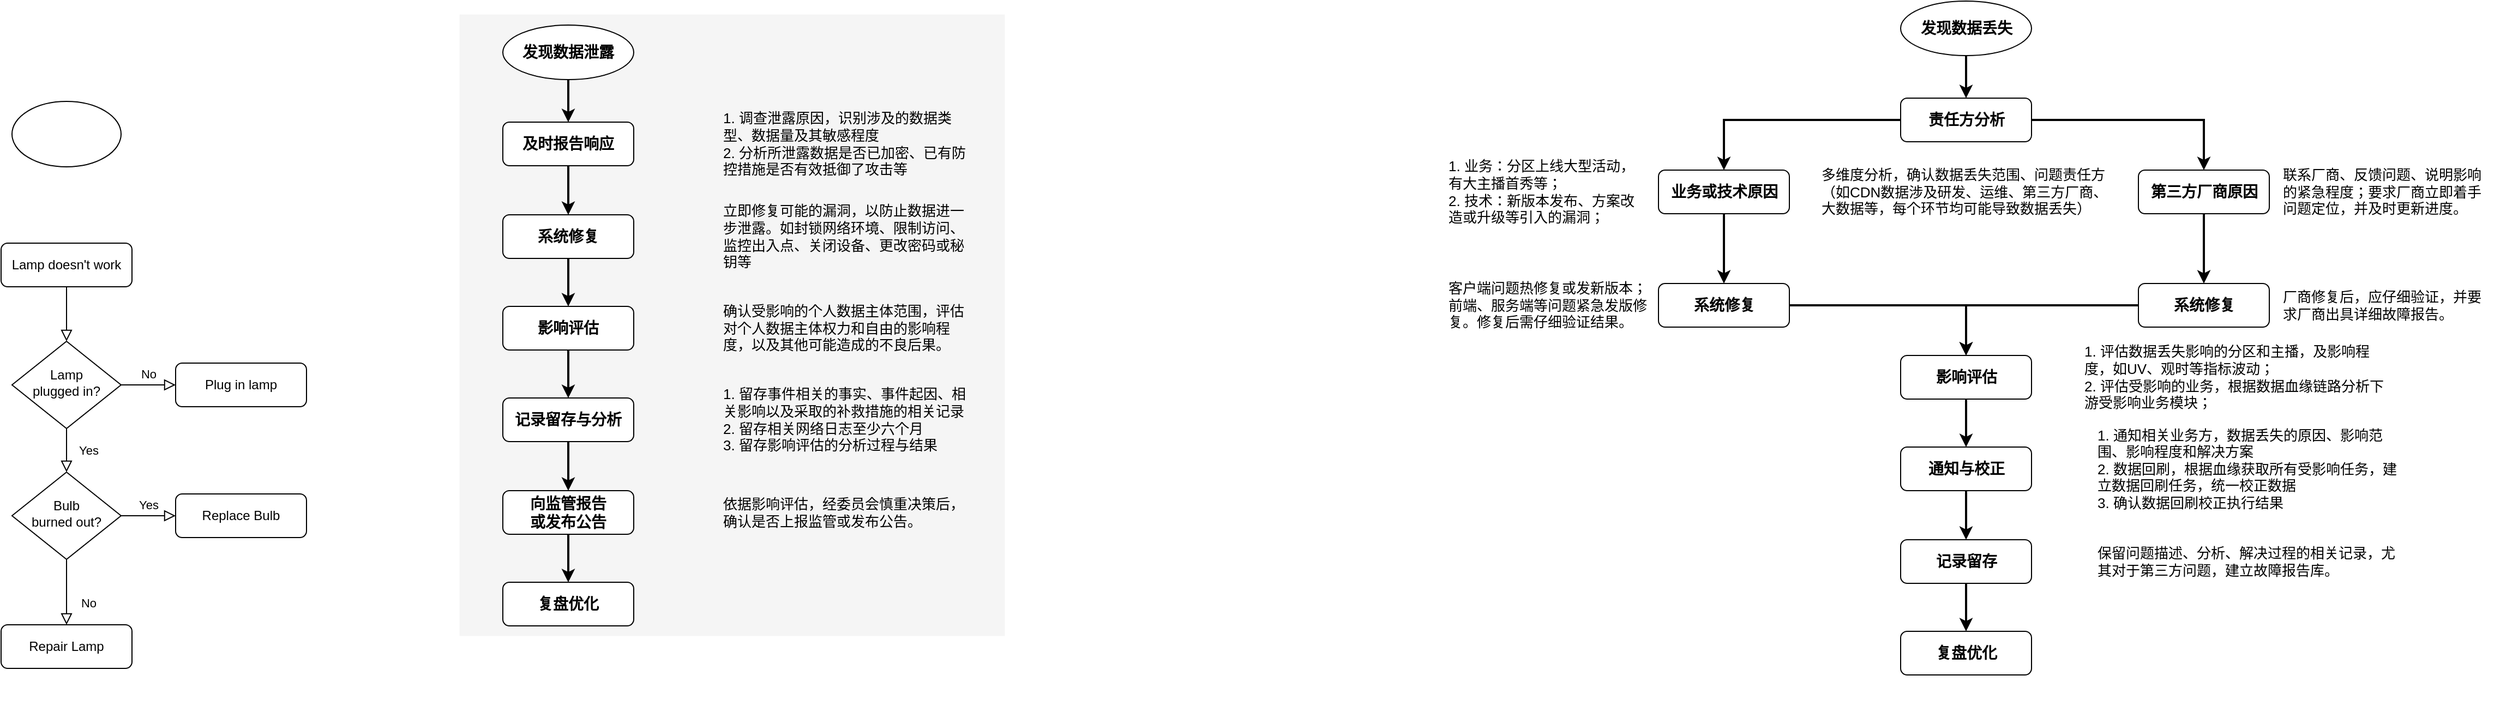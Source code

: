 <mxfile version="20.2.8" type="github">
  <diagram id="C5RBs43oDa-KdzZeNtuy" name="Page-1">
    <mxGraphModel dx="1093" dy="1778" grid="1" gridSize="10" guides="1" tooltips="1" connect="1" arrows="1" fold="1" page="1" pageScale="1" pageWidth="827" pageHeight="1169" math="0" shadow="0">
      <root>
        <mxCell id="WIyWlLk6GJQsqaUBKTNV-0" />
        <mxCell id="WIyWlLk6GJQsqaUBKTNV-1" parent="WIyWlLk6GJQsqaUBKTNV-0" />
        <mxCell id="t33sxJa6h0nzB5QI2sd5-22" value="" style="rounded=0;whiteSpace=wrap;html=1;fontSize=12;glass=0;strokeWidth=0;shadow=0;fillColor=#f5f5f5;fontColor=#333333;strokeColor=none;" vertex="1" parent="WIyWlLk6GJQsqaUBKTNV-1">
          <mxGeometry x="580" y="-130" width="500" height="570" as="geometry" />
        </mxCell>
        <mxCell id="WIyWlLk6GJQsqaUBKTNV-2" value="" style="rounded=0;html=1;jettySize=auto;orthogonalLoop=1;fontSize=11;endArrow=block;endFill=0;endSize=8;strokeWidth=1;shadow=0;labelBackgroundColor=none;edgeStyle=orthogonalEdgeStyle;" parent="WIyWlLk6GJQsqaUBKTNV-1" source="WIyWlLk6GJQsqaUBKTNV-3" target="WIyWlLk6GJQsqaUBKTNV-6" edge="1">
          <mxGeometry relative="1" as="geometry" />
        </mxCell>
        <mxCell id="WIyWlLk6GJQsqaUBKTNV-3" value="Lamp doesn&#39;t work" style="rounded=1;whiteSpace=wrap;html=1;fontSize=12;glass=0;strokeWidth=1;shadow=0;" parent="WIyWlLk6GJQsqaUBKTNV-1" vertex="1">
          <mxGeometry x="160" y="80" width="120" height="40" as="geometry" />
        </mxCell>
        <mxCell id="WIyWlLk6GJQsqaUBKTNV-4" value="Yes" style="rounded=0;html=1;jettySize=auto;orthogonalLoop=1;fontSize=11;endArrow=block;endFill=0;endSize=8;strokeWidth=1;shadow=0;labelBackgroundColor=none;edgeStyle=orthogonalEdgeStyle;" parent="WIyWlLk6GJQsqaUBKTNV-1" source="WIyWlLk6GJQsqaUBKTNV-6" target="WIyWlLk6GJQsqaUBKTNV-10" edge="1">
          <mxGeometry y="20" relative="1" as="geometry">
            <mxPoint as="offset" />
          </mxGeometry>
        </mxCell>
        <mxCell id="WIyWlLk6GJQsqaUBKTNV-5" value="No" style="edgeStyle=orthogonalEdgeStyle;rounded=0;html=1;jettySize=auto;orthogonalLoop=1;fontSize=11;endArrow=block;endFill=0;endSize=8;strokeWidth=1;shadow=0;labelBackgroundColor=none;" parent="WIyWlLk6GJQsqaUBKTNV-1" source="WIyWlLk6GJQsqaUBKTNV-6" target="WIyWlLk6GJQsqaUBKTNV-7" edge="1">
          <mxGeometry y="10" relative="1" as="geometry">
            <mxPoint as="offset" />
          </mxGeometry>
        </mxCell>
        <mxCell id="WIyWlLk6GJQsqaUBKTNV-6" value="Lamp&lt;br&gt;plugged in?" style="rhombus;whiteSpace=wrap;html=1;shadow=0;fontFamily=Helvetica;fontSize=12;align=center;strokeWidth=1;spacing=6;spacingTop=-4;" parent="WIyWlLk6GJQsqaUBKTNV-1" vertex="1">
          <mxGeometry x="170" y="170" width="100" height="80" as="geometry" />
        </mxCell>
        <mxCell id="WIyWlLk6GJQsqaUBKTNV-7" value="Plug in lamp" style="rounded=1;whiteSpace=wrap;html=1;fontSize=12;glass=0;strokeWidth=1;shadow=0;" parent="WIyWlLk6GJQsqaUBKTNV-1" vertex="1">
          <mxGeometry x="320" y="190" width="120" height="40" as="geometry" />
        </mxCell>
        <mxCell id="WIyWlLk6GJQsqaUBKTNV-8" value="No" style="rounded=0;html=1;jettySize=auto;orthogonalLoop=1;fontSize=11;endArrow=block;endFill=0;endSize=8;strokeWidth=1;shadow=0;labelBackgroundColor=none;edgeStyle=orthogonalEdgeStyle;" parent="WIyWlLk6GJQsqaUBKTNV-1" source="WIyWlLk6GJQsqaUBKTNV-10" target="WIyWlLk6GJQsqaUBKTNV-11" edge="1">
          <mxGeometry x="0.333" y="20" relative="1" as="geometry">
            <mxPoint as="offset" />
          </mxGeometry>
        </mxCell>
        <mxCell id="WIyWlLk6GJQsqaUBKTNV-9" value="Yes" style="edgeStyle=orthogonalEdgeStyle;rounded=0;html=1;jettySize=auto;orthogonalLoop=1;fontSize=11;endArrow=block;endFill=0;endSize=8;strokeWidth=1;shadow=0;labelBackgroundColor=none;" parent="WIyWlLk6GJQsqaUBKTNV-1" source="WIyWlLk6GJQsqaUBKTNV-10" target="WIyWlLk6GJQsqaUBKTNV-12" edge="1">
          <mxGeometry y="10" relative="1" as="geometry">
            <mxPoint as="offset" />
          </mxGeometry>
        </mxCell>
        <mxCell id="WIyWlLk6GJQsqaUBKTNV-10" value="Bulb&lt;br&gt;burned out?" style="rhombus;whiteSpace=wrap;html=1;shadow=0;fontFamily=Helvetica;fontSize=12;align=center;strokeWidth=1;spacing=6;spacingTop=-4;" parent="WIyWlLk6GJQsqaUBKTNV-1" vertex="1">
          <mxGeometry x="170" y="290" width="100" height="80" as="geometry" />
        </mxCell>
        <mxCell id="WIyWlLk6GJQsqaUBKTNV-11" value="Repair Lamp" style="rounded=1;whiteSpace=wrap;html=1;fontSize=12;glass=0;strokeWidth=1;shadow=0;" parent="WIyWlLk6GJQsqaUBKTNV-1" vertex="1">
          <mxGeometry x="160" y="430" width="120" height="40" as="geometry" />
        </mxCell>
        <mxCell id="WIyWlLk6GJQsqaUBKTNV-12" value="Replace Bulb" style="rounded=1;whiteSpace=wrap;html=1;fontSize=12;glass=0;strokeWidth=1;shadow=0;" parent="WIyWlLk6GJQsqaUBKTNV-1" vertex="1">
          <mxGeometry x="320" y="310" width="120" height="40" as="geometry" />
        </mxCell>
        <mxCell id="t33sxJa6h0nzB5QI2sd5-0" value="" style="strokeWidth=1;html=1;shape=mxgraph.flowchart.start_1;whiteSpace=wrap;" vertex="1" parent="WIyWlLk6GJQsqaUBKTNV-1">
          <mxGeometry x="170" y="-50" width="100" height="60" as="geometry" />
        </mxCell>
        <mxCell id="t33sxJa6h0nzB5QI2sd5-10" style="edgeStyle=orthogonalEdgeStyle;rounded=0;orthogonalLoop=1;jettySize=auto;html=1;exitX=0.5;exitY=1;exitDx=0;exitDy=0;strokeWidth=2;fontFamily=Helvetica;fontSize=14;" edge="1" parent="WIyWlLk6GJQsqaUBKTNV-1" source="t33sxJa6h0nzB5QI2sd5-1" target="t33sxJa6h0nzB5QI2sd5-3">
          <mxGeometry relative="1" as="geometry" />
        </mxCell>
        <mxCell id="t33sxJa6h0nzB5QI2sd5-1" value="&lt;font style=&quot;font-size: 14px;&quot;&gt;&lt;b&gt;及时报告响应&lt;/b&gt;&lt;/font&gt;" style="rounded=1;whiteSpace=wrap;html=1;fontSize=12;glass=0;strokeWidth=1;shadow=0;" vertex="1" parent="WIyWlLk6GJQsqaUBKTNV-1">
          <mxGeometry x="620" y="-31" width="120" height="40" as="geometry" />
        </mxCell>
        <mxCell id="t33sxJa6h0nzB5QI2sd5-9" style="edgeStyle=orthogonalEdgeStyle;rounded=0;orthogonalLoop=1;jettySize=auto;html=1;exitX=0.5;exitY=1;exitDx=0;exitDy=0;exitPerimeter=0;fontFamily=Helvetica;fontSize=14;strokeWidth=2;" edge="1" parent="WIyWlLk6GJQsqaUBKTNV-1" source="t33sxJa6h0nzB5QI2sd5-2" target="t33sxJa6h0nzB5QI2sd5-1">
          <mxGeometry relative="1" as="geometry" />
        </mxCell>
        <mxCell id="t33sxJa6h0nzB5QI2sd5-2" value="&lt;font style=&quot;font-size: 14px;&quot;&gt;&lt;b style=&quot;&quot;&gt;发现数据泄露&lt;/b&gt;&lt;/font&gt;" style="strokeWidth=1;html=1;shape=mxgraph.flowchart.start_1;whiteSpace=wrap;" vertex="1" parent="WIyWlLk6GJQsqaUBKTNV-1">
          <mxGeometry x="620" y="-120" width="120" height="50" as="geometry" />
        </mxCell>
        <mxCell id="t33sxJa6h0nzB5QI2sd5-11" style="edgeStyle=orthogonalEdgeStyle;rounded=0;orthogonalLoop=1;jettySize=auto;html=1;exitX=0.5;exitY=1;exitDx=0;exitDy=0;entryX=0.5;entryY=0;entryDx=0;entryDy=0;strokeWidth=2;fontFamily=Helvetica;fontSize=14;" edge="1" parent="WIyWlLk6GJQsqaUBKTNV-1" source="t33sxJa6h0nzB5QI2sd5-3" target="t33sxJa6h0nzB5QI2sd5-4">
          <mxGeometry relative="1" as="geometry" />
        </mxCell>
        <mxCell id="t33sxJa6h0nzB5QI2sd5-3" value="&lt;font style=&quot;font-size: 14px;&quot;&gt;&lt;b&gt;系统修复&lt;/b&gt;&lt;/font&gt;" style="rounded=1;whiteSpace=wrap;html=1;fontSize=12;glass=0;strokeWidth=1;shadow=0;" vertex="1" parent="WIyWlLk6GJQsqaUBKTNV-1">
          <mxGeometry x="620" y="54" width="120" height="40" as="geometry" />
        </mxCell>
        <mxCell id="t33sxJa6h0nzB5QI2sd5-15" style="edgeStyle=orthogonalEdgeStyle;rounded=0;orthogonalLoop=1;jettySize=auto;html=1;exitX=0.5;exitY=1;exitDx=0;exitDy=0;strokeWidth=2;fontFamily=Helvetica;fontSize=14;" edge="1" parent="WIyWlLk6GJQsqaUBKTNV-1" source="t33sxJa6h0nzB5QI2sd5-4" target="t33sxJa6h0nzB5QI2sd5-5">
          <mxGeometry relative="1" as="geometry" />
        </mxCell>
        <mxCell id="t33sxJa6h0nzB5QI2sd5-4" value="&lt;font style=&quot;font-size: 14px;&quot;&gt;&lt;b&gt;影响评估&lt;/b&gt;&lt;/font&gt;" style="rounded=1;whiteSpace=wrap;html=1;fontSize=12;glass=0;strokeWidth=1;shadow=0;" vertex="1" parent="WIyWlLk6GJQsqaUBKTNV-1">
          <mxGeometry x="620" y="138" width="120" height="40" as="geometry" />
        </mxCell>
        <mxCell id="t33sxJa6h0nzB5QI2sd5-13" style="edgeStyle=orthogonalEdgeStyle;rounded=0;orthogonalLoop=1;jettySize=auto;html=1;exitX=0.5;exitY=1;exitDx=0;exitDy=0;entryX=0.5;entryY=0;entryDx=0;entryDy=0;strokeWidth=2;fontFamily=Helvetica;fontSize=14;" edge="1" parent="WIyWlLk6GJQsqaUBKTNV-1" source="t33sxJa6h0nzB5QI2sd5-5" target="t33sxJa6h0nzB5QI2sd5-6">
          <mxGeometry relative="1" as="geometry" />
        </mxCell>
        <mxCell id="t33sxJa6h0nzB5QI2sd5-5" value="&lt;font style=&quot;font-size: 14px;&quot;&gt;&lt;b&gt;记录留存与分析&lt;/b&gt;&lt;/font&gt;" style="rounded=1;whiteSpace=wrap;html=1;fontSize=12;glass=0;strokeWidth=1;shadow=0;" vertex="1" parent="WIyWlLk6GJQsqaUBKTNV-1">
          <mxGeometry x="620" y="222" width="120" height="40" as="geometry" />
        </mxCell>
        <mxCell id="t33sxJa6h0nzB5QI2sd5-14" style="edgeStyle=orthogonalEdgeStyle;rounded=0;orthogonalLoop=1;jettySize=auto;html=1;exitX=0.5;exitY=1;exitDx=0;exitDy=0;strokeWidth=2;fontFamily=Helvetica;fontSize=14;" edge="1" parent="WIyWlLk6GJQsqaUBKTNV-1" source="t33sxJa6h0nzB5QI2sd5-6" target="t33sxJa6h0nzB5QI2sd5-7">
          <mxGeometry relative="1" as="geometry" />
        </mxCell>
        <mxCell id="t33sxJa6h0nzB5QI2sd5-6" value="&lt;font style=&quot;font-size: 14px;&quot;&gt;&lt;b&gt;向监管报告&lt;br&gt;或发布公告&lt;/b&gt;&lt;/font&gt;" style="rounded=1;whiteSpace=wrap;html=1;fontSize=12;glass=0;strokeWidth=1;shadow=0;" vertex="1" parent="WIyWlLk6GJQsqaUBKTNV-1">
          <mxGeometry x="620" y="307" width="120" height="40" as="geometry" />
        </mxCell>
        <mxCell id="t33sxJa6h0nzB5QI2sd5-7" value="&lt;span style=&quot;font-size: 14px;&quot;&gt;&lt;b&gt;复盘优化&lt;/b&gt;&lt;/span&gt;" style="rounded=1;whiteSpace=wrap;html=1;fontSize=12;glass=0;strokeWidth=1;shadow=0;" vertex="1" parent="WIyWlLk6GJQsqaUBKTNV-1">
          <mxGeometry x="620" y="391" width="120" height="40" as="geometry" />
        </mxCell>
        <mxCell id="t33sxJa6h0nzB5QI2sd5-17" value="&lt;font style=&quot;font-size: 13px;&quot;&gt;1. 调查泄露原因，识别涉及的数据类型、数据量及其敏感程度&lt;br style=&quot;font-size: 13px;&quot;&gt;2. 分析所泄露数据是否已加密、已有防控措施是否有效抵御了攻击等&lt;/font&gt;" style="rounded=1;whiteSpace=wrap;html=1;fontSize=13;glass=0;strokeWidth=1;shadow=0;align=left;strokeColor=none;fillColor=none;" vertex="1" parent="WIyWlLk6GJQsqaUBKTNV-1">
          <mxGeometry x="820" y="-41" width="230" height="60" as="geometry" />
        </mxCell>
        <mxCell id="t33sxJa6h0nzB5QI2sd5-18" value="&lt;span style=&quot;font-size: 13px;&quot;&gt;立即修复可能的漏洞，以防止数据进一步泄露。如封锁网络环境、限制访问、监控出入点、关闭设备、更改密码或秘钥等&lt;/span&gt;" style="rounded=1;whiteSpace=wrap;html=1;fontSize=13;glass=0;strokeWidth=1;shadow=0;align=left;strokeColor=none;fillColor=none;" vertex="1" parent="WIyWlLk6GJQsqaUBKTNV-1">
          <mxGeometry x="820" y="44" width="230" height="60" as="geometry" />
        </mxCell>
        <mxCell id="t33sxJa6h0nzB5QI2sd5-19" value="确认受影响的个人数据主体范围，评估对个人数据主体权力和自由的影响程度，以及其他可能造成的不良后果。" style="rounded=1;whiteSpace=wrap;html=1;fontSize=13;glass=0;strokeWidth=1;shadow=0;align=left;strokeColor=none;fillColor=none;" vertex="1" parent="WIyWlLk6GJQsqaUBKTNV-1">
          <mxGeometry x="820" y="128" width="230" height="60" as="geometry" />
        </mxCell>
        <mxCell id="t33sxJa6h0nzB5QI2sd5-20" value="1. 留存事件相关的事实、事件起因、相关影响以及采取的补救措施的相关记录&lt;br style=&quot;font-size: 13px;&quot;&gt;2. 留存相关网络日志至少六个月&lt;br style=&quot;font-size: 13px;&quot;&gt;3. 留存影响评估的分析过程与结果" style="rounded=1;whiteSpace=wrap;html=1;fontSize=13;glass=0;strokeWidth=1;shadow=0;align=left;strokeColor=none;fillColor=none;" vertex="1" parent="WIyWlLk6GJQsqaUBKTNV-1">
          <mxGeometry x="820" y="212" width="230" height="60" as="geometry" />
        </mxCell>
        <mxCell id="t33sxJa6h0nzB5QI2sd5-21" value="依据影响评估，经委员会慎重决策后，确认是否上报监管或发布公告。" style="rounded=1;whiteSpace=wrap;html=1;fontSize=13;glass=0;strokeWidth=1;shadow=0;align=left;strokeColor=none;fillColor=none;" vertex="1" parent="WIyWlLk6GJQsqaUBKTNV-1">
          <mxGeometry x="820" y="297" width="230" height="60" as="geometry" />
        </mxCell>
        <mxCell id="t33sxJa6h0nzB5QI2sd5-24" value="" style="rounded=0;whiteSpace=wrap;html=1;fontSize=12;glass=0;strokeWidth=0;shadow=0;fillColor=none;fontColor=#333333;strokeColor=none;" vertex="1" parent="WIyWlLk6GJQsqaUBKTNV-1">
          <mxGeometry x="1670" y="-130" width="780" height="650" as="geometry" />
        </mxCell>
        <mxCell id="t33sxJa6h0nzB5QI2sd5-46" style="edgeStyle=orthogonalEdgeStyle;rounded=0;orthogonalLoop=1;jettySize=auto;html=1;exitX=1;exitY=0.5;exitDx=0;exitDy=0;entryX=0.5;entryY=0;entryDx=0;entryDy=0;strokeWidth=2;fontFamily=Helvetica;fontSize=13;" edge="1" parent="WIyWlLk6GJQsqaUBKTNV-1" source="t33sxJa6h0nzB5QI2sd5-26" target="t33sxJa6h0nzB5QI2sd5-44">
          <mxGeometry relative="1" as="geometry" />
        </mxCell>
        <mxCell id="t33sxJa6h0nzB5QI2sd5-47" style="edgeStyle=orthogonalEdgeStyle;rounded=0;orthogonalLoop=1;jettySize=auto;html=1;exitX=0;exitY=0.5;exitDx=0;exitDy=0;strokeWidth=2;fontFamily=Helvetica;fontSize=13;" edge="1" parent="WIyWlLk6GJQsqaUBKTNV-1" source="t33sxJa6h0nzB5QI2sd5-26" target="t33sxJa6h0nzB5QI2sd5-43">
          <mxGeometry relative="1" as="geometry" />
        </mxCell>
        <mxCell id="t33sxJa6h0nzB5QI2sd5-26" value="&lt;font style=&quot;font-size: 14px;&quot;&gt;&lt;b&gt;责任方分析&lt;/b&gt;&lt;/font&gt;" style="rounded=1;whiteSpace=wrap;html=1;fontSize=12;glass=0;strokeWidth=1;shadow=0;" vertex="1" parent="WIyWlLk6GJQsqaUBKTNV-1">
          <mxGeometry x="1901.5" y="-53" width="120" height="40" as="geometry" />
        </mxCell>
        <mxCell id="t33sxJa6h0nzB5QI2sd5-27" style="edgeStyle=orthogonalEdgeStyle;rounded=0;orthogonalLoop=1;jettySize=auto;html=1;exitX=0.5;exitY=1;exitDx=0;exitDy=0;exitPerimeter=0;fontFamily=Helvetica;fontSize=14;strokeWidth=2;" edge="1" source="t33sxJa6h0nzB5QI2sd5-28" target="t33sxJa6h0nzB5QI2sd5-26" parent="WIyWlLk6GJQsqaUBKTNV-1">
          <mxGeometry relative="1" as="geometry" />
        </mxCell>
        <mxCell id="t33sxJa6h0nzB5QI2sd5-28" value="&lt;font style=&quot;font-size: 14px;&quot;&gt;&lt;b style=&quot;&quot;&gt;发现数据丢失&lt;/b&gt;&lt;/font&gt;" style="strokeWidth=1;html=1;shape=mxgraph.flowchart.start_1;whiteSpace=wrap;" vertex="1" parent="WIyWlLk6GJQsqaUBKTNV-1">
          <mxGeometry x="1901.5" y="-142" width="120" height="50" as="geometry" />
        </mxCell>
        <mxCell id="t33sxJa6h0nzB5QI2sd5-51" style="edgeStyle=orthogonalEdgeStyle;rounded=0;orthogonalLoop=1;jettySize=auto;html=1;exitX=0;exitY=0.5;exitDx=0;exitDy=0;entryX=0.5;entryY=0;entryDx=0;entryDy=0;strokeWidth=2;fontFamily=Helvetica;fontSize=13;" edge="1" parent="WIyWlLk6GJQsqaUBKTNV-1" source="t33sxJa6h0nzB5QI2sd5-30" target="t33sxJa6h0nzB5QI2sd5-32">
          <mxGeometry relative="1" as="geometry" />
        </mxCell>
        <mxCell id="t33sxJa6h0nzB5QI2sd5-30" value="&lt;font style=&quot;font-size: 14px;&quot;&gt;&lt;b&gt;系统修复&lt;/b&gt;&lt;/font&gt;" style="rounded=1;whiteSpace=wrap;html=1;fontSize=12;glass=0;strokeWidth=1;shadow=0;" vertex="1" parent="WIyWlLk6GJQsqaUBKTNV-1">
          <mxGeometry x="2119.5" y="117" width="120" height="40" as="geometry" />
        </mxCell>
        <mxCell id="t33sxJa6h0nzB5QI2sd5-31" style="edgeStyle=orthogonalEdgeStyle;rounded=0;orthogonalLoop=1;jettySize=auto;html=1;exitX=0.5;exitY=1;exitDx=0;exitDy=0;strokeWidth=2;fontFamily=Helvetica;fontSize=14;" edge="1" source="t33sxJa6h0nzB5QI2sd5-32" target="t33sxJa6h0nzB5QI2sd5-34" parent="WIyWlLk6GJQsqaUBKTNV-1">
          <mxGeometry relative="1" as="geometry" />
        </mxCell>
        <mxCell id="t33sxJa6h0nzB5QI2sd5-32" value="&lt;font style=&quot;font-size: 14px;&quot;&gt;&lt;b&gt;影响评估&lt;/b&gt;&lt;/font&gt;" style="rounded=1;whiteSpace=wrap;html=1;fontSize=12;glass=0;strokeWidth=1;shadow=0;" vertex="1" parent="WIyWlLk6GJQsqaUBKTNV-1">
          <mxGeometry x="1901.5" y="183" width="120" height="40" as="geometry" />
        </mxCell>
        <mxCell id="t33sxJa6h0nzB5QI2sd5-33" style="edgeStyle=orthogonalEdgeStyle;rounded=0;orthogonalLoop=1;jettySize=auto;html=1;exitX=0.5;exitY=1;exitDx=0;exitDy=0;entryX=0.5;entryY=0;entryDx=0;entryDy=0;strokeWidth=2;fontFamily=Helvetica;fontSize=14;" edge="1" source="t33sxJa6h0nzB5QI2sd5-34" target="t33sxJa6h0nzB5QI2sd5-36" parent="WIyWlLk6GJQsqaUBKTNV-1">
          <mxGeometry relative="1" as="geometry" />
        </mxCell>
        <mxCell id="t33sxJa6h0nzB5QI2sd5-34" value="&lt;font style=&quot;font-size: 14px;&quot;&gt;&lt;b&gt;通知与校正&lt;/b&gt;&lt;/font&gt;" style="rounded=1;whiteSpace=wrap;html=1;fontSize=12;glass=0;strokeWidth=1;shadow=0;" vertex="1" parent="WIyWlLk6GJQsqaUBKTNV-1">
          <mxGeometry x="1901.5" y="267" width="120" height="40" as="geometry" />
        </mxCell>
        <mxCell id="t33sxJa6h0nzB5QI2sd5-35" style="edgeStyle=orthogonalEdgeStyle;rounded=0;orthogonalLoop=1;jettySize=auto;html=1;exitX=0.5;exitY=1;exitDx=0;exitDy=0;strokeWidth=2;fontFamily=Helvetica;fontSize=14;" edge="1" source="t33sxJa6h0nzB5QI2sd5-36" target="t33sxJa6h0nzB5QI2sd5-37" parent="WIyWlLk6GJQsqaUBKTNV-1">
          <mxGeometry relative="1" as="geometry" />
        </mxCell>
        <mxCell id="t33sxJa6h0nzB5QI2sd5-36" value="&lt;span style=&quot;font-size: 14px;&quot;&gt;&lt;b&gt;记录留存&lt;/b&gt;&lt;/span&gt;" style="rounded=1;whiteSpace=wrap;html=1;fontSize=12;glass=0;strokeWidth=1;shadow=0;" vertex="1" parent="WIyWlLk6GJQsqaUBKTNV-1">
          <mxGeometry x="1901.5" y="352" width="120" height="40" as="geometry" />
        </mxCell>
        <mxCell id="t33sxJa6h0nzB5QI2sd5-37" value="&lt;span style=&quot;font-size: 14px;&quot;&gt;&lt;b&gt;复盘优化&lt;/b&gt;&lt;/span&gt;" style="rounded=1;whiteSpace=wrap;html=1;fontSize=12;glass=0;strokeWidth=1;shadow=0;" vertex="1" parent="WIyWlLk6GJQsqaUBKTNV-1">
          <mxGeometry x="1901.5" y="436" width="120" height="40" as="geometry" />
        </mxCell>
        <mxCell id="t33sxJa6h0nzB5QI2sd5-48" style="edgeStyle=orthogonalEdgeStyle;rounded=0;orthogonalLoop=1;jettySize=auto;html=1;exitX=0.5;exitY=1;exitDx=0;exitDy=0;entryX=0.5;entryY=0;entryDx=0;entryDy=0;strokeWidth=2;fontFamily=Helvetica;fontSize=13;" edge="1" parent="WIyWlLk6GJQsqaUBKTNV-1" source="t33sxJa6h0nzB5QI2sd5-43" target="t33sxJa6h0nzB5QI2sd5-45">
          <mxGeometry relative="1" as="geometry" />
        </mxCell>
        <mxCell id="t33sxJa6h0nzB5QI2sd5-43" value="&lt;font style=&quot;font-size: 14px;&quot;&gt;&lt;b&gt;业务或技术原因&lt;/b&gt;&lt;/font&gt;" style="rounded=1;whiteSpace=wrap;html=1;fontSize=12;glass=0;strokeWidth=1;shadow=0;" vertex="1" parent="WIyWlLk6GJQsqaUBKTNV-1">
          <mxGeometry x="1679.5" y="13" width="120" height="40" as="geometry" />
        </mxCell>
        <mxCell id="t33sxJa6h0nzB5QI2sd5-50" style="edgeStyle=orthogonalEdgeStyle;rounded=0;orthogonalLoop=1;jettySize=auto;html=1;exitX=0.5;exitY=1;exitDx=0;exitDy=0;entryX=0.5;entryY=0;entryDx=0;entryDy=0;strokeWidth=2;fontFamily=Helvetica;fontSize=13;" edge="1" parent="WIyWlLk6GJQsqaUBKTNV-1" source="t33sxJa6h0nzB5QI2sd5-44" target="t33sxJa6h0nzB5QI2sd5-30">
          <mxGeometry relative="1" as="geometry" />
        </mxCell>
        <mxCell id="t33sxJa6h0nzB5QI2sd5-44" value="&lt;font style=&quot;font-size: 14px;&quot;&gt;&lt;b&gt;第三方厂商原因&lt;/b&gt;&lt;/font&gt;" style="rounded=1;whiteSpace=wrap;html=1;fontSize=12;glass=0;strokeWidth=1;shadow=0;" vertex="1" parent="WIyWlLk6GJQsqaUBKTNV-1">
          <mxGeometry x="2119.5" y="13" width="120" height="40" as="geometry" />
        </mxCell>
        <mxCell id="t33sxJa6h0nzB5QI2sd5-49" style="edgeStyle=orthogonalEdgeStyle;rounded=0;orthogonalLoop=1;jettySize=auto;html=1;exitX=1;exitY=0.5;exitDx=0;exitDy=0;entryX=0.5;entryY=0;entryDx=0;entryDy=0;strokeWidth=2;fontFamily=Helvetica;fontSize=13;" edge="1" parent="WIyWlLk6GJQsqaUBKTNV-1" source="t33sxJa6h0nzB5QI2sd5-45" target="t33sxJa6h0nzB5QI2sd5-32">
          <mxGeometry relative="1" as="geometry" />
        </mxCell>
        <mxCell id="t33sxJa6h0nzB5QI2sd5-45" value="&lt;font style=&quot;font-size: 14px;&quot;&gt;&lt;b&gt;系统修复&lt;/b&gt;&lt;/font&gt;" style="rounded=1;whiteSpace=wrap;html=1;fontSize=12;glass=0;strokeWidth=1;shadow=0;" vertex="1" parent="WIyWlLk6GJQsqaUBKTNV-1">
          <mxGeometry x="1679.5" y="117" width="120" height="40" as="geometry" />
        </mxCell>
        <mxCell id="t33sxJa6h0nzB5QI2sd5-52" value="多维度分析，确认数据丢失范围、问题责任方（如CDN数据涉及研发、运维、第三方厂商、大数据等，每个环节均可能导致数据丢失）" style="rounded=1;whiteSpace=wrap;html=1;fontSize=13;glass=0;strokeWidth=1;shadow=0;align=left;strokeColor=none;fillColor=none;" vertex="1" parent="WIyWlLk6GJQsqaUBKTNV-1">
          <mxGeometry x="1826.5" y="3" width="270" height="60" as="geometry" />
        </mxCell>
        <mxCell id="t33sxJa6h0nzB5QI2sd5-56" value="&lt;div&gt;1. 业务：分区上线大型活动，有大主播首秀等；&lt;/div&gt;&lt;div&gt;2. 技术：新版本发布、方案改造或升级等引入的漏洞；&lt;/div&gt;" style="rounded=1;whiteSpace=wrap;html=1;fontSize=13;glass=0;strokeWidth=1;shadow=0;align=left;strokeColor=none;fillColor=none;" vertex="1" parent="WIyWlLk6GJQsqaUBKTNV-1">
          <mxGeometry x="1485" y="3" width="184" height="60" as="geometry" />
        </mxCell>
        <mxCell id="t33sxJa6h0nzB5QI2sd5-58" value="&lt;div&gt;1. 评估数据丢失影响的分区和主播，及影响程度，如UV、观时等指标波动；&lt;/div&gt;&lt;div&gt;2. 评估受影响的业务，根据数据血缘链路分析下游受影响业务模块；&lt;/div&gt;" style="rounded=1;whiteSpace=wrap;html=1;fontSize=13;glass=0;strokeWidth=1;shadow=0;align=left;strokeColor=none;fillColor=none;" vertex="1" parent="WIyWlLk6GJQsqaUBKTNV-1">
          <mxGeometry x="2068" y="173" width="282" height="60" as="geometry" />
        </mxCell>
        <mxCell id="t33sxJa6h0nzB5QI2sd5-59" value="&lt;div&gt;1. 通知相关业务方，数据丢失的原因、影响范围、影响程度和解决方案&lt;/div&gt;&lt;div&gt;2. 数据回刷，根据血缘获取所有受影响任务，建立数据回刷任务，统一校正数据&lt;/div&gt;&lt;div&gt;3. 确认数据回刷校正执行结果&lt;/div&gt;" style="rounded=1;whiteSpace=wrap;html=1;fontSize=13;glass=0;strokeWidth=1;shadow=0;align=left;strokeColor=none;fillColor=none;" vertex="1" parent="WIyWlLk6GJQsqaUBKTNV-1">
          <mxGeometry x="2080" y="257" width="280" height="60" as="geometry" />
        </mxCell>
        <mxCell id="t33sxJa6h0nzB5QI2sd5-60" value="保留问题描述、分析、解决过程的相关记录，尤其对于第三方问题，建立故障报告库。" style="rounded=1;whiteSpace=wrap;html=1;fontSize=13;glass=0;strokeWidth=1;shadow=0;align=left;strokeColor=none;fillColor=none;" vertex="1" parent="WIyWlLk6GJQsqaUBKTNV-1">
          <mxGeometry x="2080" y="342" width="280" height="60" as="geometry" />
        </mxCell>
        <mxCell id="t33sxJa6h0nzB5QI2sd5-61" value="客户端问题热修复或发新版本；前端、服务端等问题紧急发版修复。修复后需仔细验证结果。" style="rounded=1;whiteSpace=wrap;html=1;fontSize=13;glass=0;strokeWidth=1;shadow=0;align=left;strokeColor=none;fillColor=none;" vertex="1" parent="WIyWlLk6GJQsqaUBKTNV-1">
          <mxGeometry x="1485" y="107" width="184" height="60" as="geometry" />
        </mxCell>
        <mxCell id="t33sxJa6h0nzB5QI2sd5-62" value="联系厂商、反馈问题、说明影响的紧急程度；要求厂商立即着手问题定位，并及时更新进度。" style="rounded=1;whiteSpace=wrap;html=1;fontSize=13;glass=0;strokeWidth=1;shadow=0;align=left;strokeColor=none;fillColor=none;" vertex="1" parent="WIyWlLk6GJQsqaUBKTNV-1">
          <mxGeometry x="2250" y="3" width="184" height="60" as="geometry" />
        </mxCell>
        <mxCell id="t33sxJa6h0nzB5QI2sd5-65" value="厂商修复后，应仔细验证，并要求厂商出具详细故障报告。" style="rounded=1;whiteSpace=wrap;html=1;fontSize=13;glass=0;strokeWidth=1;shadow=0;align=left;strokeColor=none;fillColor=none;" vertex="1" parent="WIyWlLk6GJQsqaUBKTNV-1">
          <mxGeometry x="2250" y="107" width="184" height="60" as="geometry" />
        </mxCell>
      </root>
    </mxGraphModel>
  </diagram>
</mxfile>
